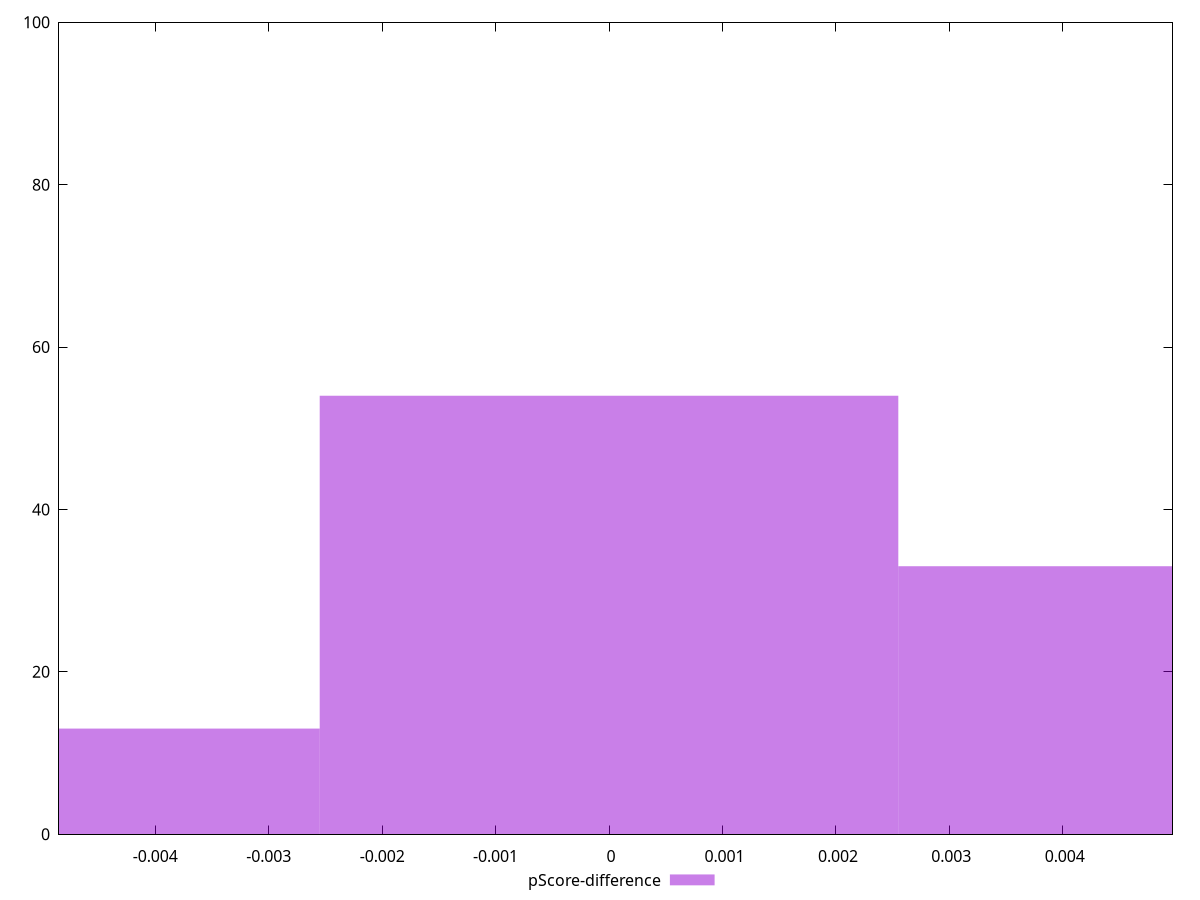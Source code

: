 reset

$pScoreDifference <<EOF
-0.005100423398485447 13
0 54
0.005100423398485447 33
EOF

set key outside below
set boxwidth 0.005100423398485447
set xrange [-0.004848369966931165:0.00496718683934283]
set yrange [0:100]
set trange [0:100]
set style fill transparent solid 0.5 noborder
set terminal svg size 640, 490 enhanced background rgb 'white'
set output "report_00009_2021-02-08T22-37-41.559Z/first-contentful-paint/samples/pages+cached+noadtech/pScore-difference/histogram.svg"

plot $pScoreDifference title "pScore-difference" with boxes

reset
